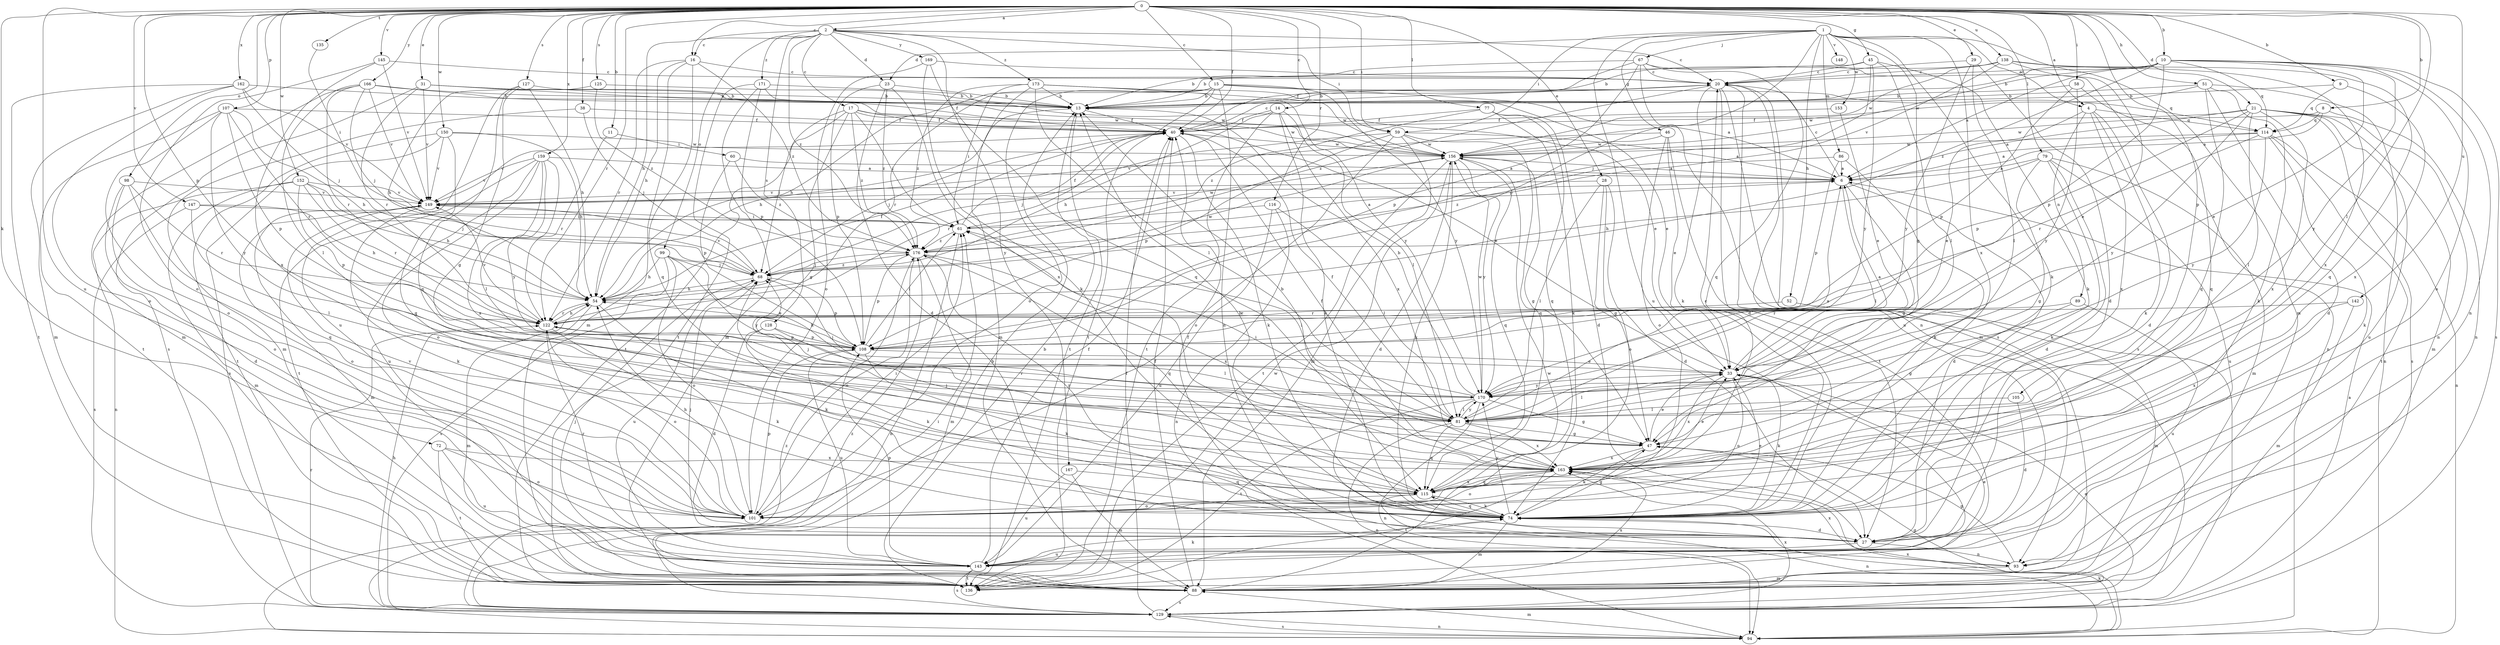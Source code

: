 strict digraph  {
0;
1;
2;
4;
6;
8;
9;
10;
11;
13;
14;
15;
16;
17;
20;
21;
23;
27;
28;
29;
31;
33;
38;
40;
45;
46;
47;
51;
52;
54;
58;
59;
60;
61;
67;
68;
72;
74;
77;
79;
81;
86;
88;
89;
93;
94;
98;
99;
101;
105;
107;
108;
114;
115;
116;
122;
125;
127;
128;
129;
135;
136;
138;
142;
143;
145;
147;
148;
149;
150;
152;
153;
156;
159;
162;
163;
166;
167;
169;
170;
171;
173;
176;
0 -> 2  [label=a];
0 -> 4  [label=a];
0 -> 8  [label=b];
0 -> 9  [label=b];
0 -> 10  [label=b];
0 -> 11  [label=b];
0 -> 14  [label=c];
0 -> 15  [label=c];
0 -> 16  [label=c];
0 -> 21  [label=d];
0 -> 28  [label=e];
0 -> 29  [label=e];
0 -> 31  [label=e];
0 -> 38  [label=f];
0 -> 40  [label=f];
0 -> 45  [label=g];
0 -> 51  [label=h];
0 -> 58  [label=i];
0 -> 59  [label=i];
0 -> 72  [label=k];
0 -> 77  [label=l];
0 -> 79  [label=l];
0 -> 81  [label=l];
0 -> 98  [label=o];
0 -> 105  [label=p];
0 -> 107  [label=p];
0 -> 108  [label=p];
0 -> 116  [label=r];
0 -> 122  [label=r];
0 -> 125  [label=s];
0 -> 127  [label=s];
0 -> 135  [label=t];
0 -> 138  [label=u];
0 -> 142  [label=u];
0 -> 143  [label=u];
0 -> 145  [label=v];
0 -> 147  [label=v];
0 -> 150  [label=w];
0 -> 152  [label=w];
0 -> 159  [label=x];
0 -> 162  [label=x];
0 -> 166  [label=y];
1 -> 4  [label=a];
1 -> 23  [label=d];
1 -> 46  [label=g];
1 -> 47  [label=g];
1 -> 52  [label=h];
1 -> 59  [label=i];
1 -> 67  [label=j];
1 -> 74  [label=k];
1 -> 86  [label=m];
1 -> 88  [label=m];
1 -> 108  [label=p];
1 -> 143  [label=u];
1 -> 148  [label=v];
1 -> 153  [label=w];
1 -> 163  [label=x];
2 -> 16  [label=c];
2 -> 17  [label=c];
2 -> 20  [label=c];
2 -> 23  [label=d];
2 -> 54  [label=h];
2 -> 59  [label=i];
2 -> 99  [label=o];
2 -> 128  [label=s];
2 -> 167  [label=y];
2 -> 169  [label=y];
2 -> 171  [label=z];
2 -> 173  [label=z];
2 -> 176  [label=z];
4 -> 27  [label=d];
4 -> 33  [label=e];
4 -> 74  [label=k];
4 -> 89  [label=n];
4 -> 114  [label=q];
4 -> 163  [label=x];
6 -> 20  [label=c];
6 -> 27  [label=d];
6 -> 47  [label=g];
6 -> 81  [label=l];
6 -> 149  [label=v];
8 -> 6  [label=a];
8 -> 93  [label=n];
8 -> 114  [label=q];
8 -> 156  [label=w];
9 -> 13  [label=b];
9 -> 114  [label=q];
9 -> 163  [label=x];
10 -> 6  [label=a];
10 -> 13  [label=b];
10 -> 20  [label=c];
10 -> 33  [label=e];
10 -> 93  [label=n];
10 -> 101  [label=o];
10 -> 108  [label=p];
10 -> 114  [label=q];
10 -> 129  [label=s];
10 -> 156  [label=w];
10 -> 170  [label=y];
10 -> 176  [label=z];
11 -> 60  [label=i];
11 -> 122  [label=r];
13 -> 40  [label=f];
13 -> 54  [label=h];
13 -> 136  [label=t];
14 -> 40  [label=f];
14 -> 54  [label=h];
14 -> 74  [label=k];
14 -> 81  [label=l];
14 -> 136  [label=t];
14 -> 163  [label=x];
15 -> 6  [label=a];
15 -> 13  [label=b];
15 -> 54  [label=h];
15 -> 93  [label=n];
15 -> 101  [label=o];
15 -> 114  [label=q];
15 -> 122  [label=r];
15 -> 136  [label=t];
15 -> 170  [label=y];
16 -> 20  [label=c];
16 -> 54  [label=h];
16 -> 88  [label=m];
16 -> 115  [label=q];
16 -> 122  [label=r];
16 -> 176  [label=z];
17 -> 33  [label=e];
17 -> 40  [label=f];
17 -> 47  [label=g];
17 -> 61  [label=i];
17 -> 68  [label=j];
17 -> 136  [label=t];
17 -> 156  [label=w];
17 -> 176  [label=z];
20 -> 13  [label=b];
20 -> 27  [label=d];
20 -> 74  [label=k];
20 -> 88  [label=m];
20 -> 93  [label=n];
20 -> 129  [label=s];
20 -> 143  [label=u];
20 -> 176  [label=z];
21 -> 6  [label=a];
21 -> 40  [label=f];
21 -> 81  [label=l];
21 -> 88  [label=m];
21 -> 93  [label=n];
21 -> 108  [label=p];
21 -> 129  [label=s];
21 -> 143  [label=u];
21 -> 163  [label=x];
21 -> 170  [label=y];
23 -> 13  [label=b];
23 -> 27  [label=d];
23 -> 108  [label=p];
23 -> 163  [label=x];
23 -> 176  [label=z];
27 -> 40  [label=f];
27 -> 68  [label=j];
27 -> 93  [label=n];
27 -> 122  [label=r];
27 -> 143  [label=u];
28 -> 27  [label=d];
28 -> 47  [label=g];
28 -> 81  [label=l];
28 -> 101  [label=o];
28 -> 149  [label=v];
29 -> 20  [label=c];
29 -> 27  [label=d];
29 -> 81  [label=l];
29 -> 170  [label=y];
31 -> 13  [label=b];
31 -> 40  [label=f];
31 -> 122  [label=r];
31 -> 129  [label=s];
31 -> 149  [label=v];
31 -> 156  [label=w];
33 -> 6  [label=a];
33 -> 74  [label=k];
33 -> 81  [label=l];
33 -> 101  [label=o];
33 -> 163  [label=x];
33 -> 170  [label=y];
38 -> 40  [label=f];
38 -> 68  [label=j];
38 -> 88  [label=m];
40 -> 20  [label=c];
40 -> 68  [label=j];
40 -> 74  [label=k];
40 -> 122  [label=r];
40 -> 149  [label=v];
40 -> 156  [label=w];
45 -> 13  [label=b];
45 -> 20  [label=c];
45 -> 68  [label=j];
45 -> 74  [label=k];
45 -> 81  [label=l];
45 -> 170  [label=y];
46 -> 33  [label=e];
46 -> 101  [label=o];
46 -> 136  [label=t];
46 -> 149  [label=v];
46 -> 156  [label=w];
47 -> 33  [label=e];
47 -> 61  [label=i];
47 -> 74  [label=k];
47 -> 163  [label=x];
51 -> 13  [label=b];
51 -> 27  [label=d];
51 -> 74  [label=k];
51 -> 94  [label=n];
51 -> 115  [label=q];
51 -> 156  [label=w];
52 -> 88  [label=m];
52 -> 122  [label=r];
54 -> 40  [label=f];
54 -> 74  [label=k];
54 -> 88  [label=m];
54 -> 122  [label=r];
58 -> 13  [label=b];
58 -> 108  [label=p];
58 -> 115  [label=q];
58 -> 170  [label=y];
59 -> 6  [label=a];
59 -> 68  [label=j];
59 -> 88  [label=m];
59 -> 101  [label=o];
59 -> 108  [label=p];
59 -> 115  [label=q];
59 -> 156  [label=w];
60 -> 6  [label=a];
60 -> 108  [label=p];
60 -> 176  [label=z];
61 -> 6  [label=a];
61 -> 40  [label=f];
61 -> 94  [label=n];
61 -> 156  [label=w];
61 -> 176  [label=z];
67 -> 13  [label=b];
67 -> 20  [label=c];
67 -> 40  [label=f];
67 -> 94  [label=n];
67 -> 108  [label=p];
67 -> 115  [label=q];
67 -> 129  [label=s];
68 -> 54  [label=h];
68 -> 108  [label=p];
68 -> 143  [label=u];
68 -> 149  [label=v];
68 -> 156  [label=w];
68 -> 176  [label=z];
72 -> 101  [label=o];
72 -> 136  [label=t];
72 -> 143  [label=u];
72 -> 163  [label=x];
74 -> 13  [label=b];
74 -> 20  [label=c];
74 -> 27  [label=d];
74 -> 33  [label=e];
74 -> 47  [label=g];
74 -> 88  [label=m];
74 -> 115  [label=q];
74 -> 170  [label=y];
74 -> 176  [label=z];
77 -> 27  [label=d];
77 -> 40  [label=f];
77 -> 74  [label=k];
77 -> 115  [label=q];
77 -> 176  [label=z];
79 -> 6  [label=a];
79 -> 27  [label=d];
79 -> 47  [label=g];
79 -> 54  [label=h];
79 -> 74  [label=k];
79 -> 88  [label=m];
79 -> 143  [label=u];
81 -> 6  [label=a];
81 -> 40  [label=f];
81 -> 47  [label=g];
81 -> 61  [label=i];
81 -> 68  [label=j];
81 -> 94  [label=n];
81 -> 115  [label=q];
81 -> 122  [label=r];
81 -> 163  [label=x];
81 -> 170  [label=y];
86 -> 6  [label=a];
86 -> 74  [label=k];
86 -> 108  [label=p];
86 -> 176  [label=z];
88 -> 33  [label=e];
88 -> 40  [label=f];
88 -> 129  [label=s];
88 -> 156  [label=w];
88 -> 163  [label=x];
89 -> 47  [label=g];
89 -> 122  [label=r];
89 -> 143  [label=u];
93 -> 47  [label=g];
93 -> 88  [label=m];
93 -> 163  [label=x];
94 -> 74  [label=k];
94 -> 88  [label=m];
94 -> 129  [label=s];
94 -> 163  [label=x];
94 -> 176  [label=z];
98 -> 27  [label=d];
98 -> 101  [label=o];
98 -> 115  [label=q];
98 -> 122  [label=r];
98 -> 149  [label=v];
99 -> 33  [label=e];
99 -> 54  [label=h];
99 -> 68  [label=j];
99 -> 101  [label=o];
99 -> 129  [label=s];
99 -> 170  [label=y];
101 -> 54  [label=h];
101 -> 61  [label=i];
101 -> 108  [label=p];
101 -> 149  [label=v];
105 -> 27  [label=d];
105 -> 81  [label=l];
107 -> 40  [label=f];
107 -> 54  [label=h];
107 -> 101  [label=o];
107 -> 108  [label=p];
107 -> 122  [label=r];
107 -> 136  [label=t];
107 -> 170  [label=y];
108 -> 33  [label=e];
108 -> 54  [label=h];
108 -> 61  [label=i];
108 -> 74  [label=k];
108 -> 143  [label=u];
114 -> 6  [label=a];
114 -> 74  [label=k];
114 -> 94  [label=n];
114 -> 122  [label=r];
114 -> 136  [label=t];
114 -> 156  [label=w];
114 -> 170  [label=y];
115 -> 68  [label=j];
115 -> 74  [label=k];
115 -> 94  [label=n];
115 -> 101  [label=o];
115 -> 163  [label=x];
116 -> 61  [label=i];
116 -> 81  [label=l];
116 -> 94  [label=n];
116 -> 143  [label=u];
122 -> 54  [label=h];
122 -> 74  [label=k];
122 -> 101  [label=o];
122 -> 108  [label=p];
122 -> 149  [label=v];
125 -> 13  [label=b];
125 -> 54  [label=h];
125 -> 176  [label=z];
127 -> 13  [label=b];
127 -> 47  [label=g];
127 -> 54  [label=h];
127 -> 115  [label=q];
127 -> 143  [label=u];
128 -> 27  [label=d];
128 -> 74  [label=k];
128 -> 81  [label=l];
128 -> 108  [label=p];
129 -> 6  [label=a];
129 -> 13  [label=b];
129 -> 33  [label=e];
129 -> 40  [label=f];
129 -> 47  [label=g];
129 -> 54  [label=h];
129 -> 61  [label=i];
129 -> 94  [label=n];
129 -> 122  [label=r];
129 -> 163  [label=x];
129 -> 176  [label=z];
135 -> 61  [label=i];
136 -> 13  [label=b];
136 -> 156  [label=w];
138 -> 13  [label=b];
138 -> 20  [label=c];
138 -> 33  [label=e];
138 -> 115  [label=q];
138 -> 149  [label=v];
138 -> 156  [label=w];
138 -> 163  [label=x];
142 -> 88  [label=m];
142 -> 122  [label=r];
142 -> 163  [label=x];
143 -> 40  [label=f];
143 -> 68  [label=j];
143 -> 74  [label=k];
143 -> 108  [label=p];
143 -> 129  [label=s];
143 -> 136  [label=t];
145 -> 20  [label=c];
145 -> 101  [label=o];
145 -> 149  [label=v];
145 -> 163  [label=x];
147 -> 54  [label=h];
147 -> 61  [label=i];
147 -> 81  [label=l];
147 -> 129  [label=s];
149 -> 61  [label=i];
149 -> 74  [label=k];
149 -> 88  [label=m];
149 -> 101  [label=o];
150 -> 54  [label=h];
150 -> 115  [label=q];
150 -> 129  [label=s];
150 -> 136  [label=t];
150 -> 149  [label=v];
150 -> 156  [label=w];
152 -> 54  [label=h];
152 -> 68  [label=j];
152 -> 88  [label=m];
152 -> 94  [label=n];
152 -> 108  [label=p];
152 -> 122  [label=r];
152 -> 149  [label=v];
153 -> 33  [label=e];
153 -> 40  [label=f];
156 -> 6  [label=a];
156 -> 27  [label=d];
156 -> 47  [label=g];
156 -> 74  [label=k];
156 -> 115  [label=q];
156 -> 136  [label=t];
156 -> 170  [label=y];
159 -> 6  [label=a];
159 -> 81  [label=l];
159 -> 101  [label=o];
159 -> 136  [label=t];
159 -> 143  [label=u];
159 -> 149  [label=v];
159 -> 163  [label=x];
159 -> 170  [label=y];
162 -> 13  [label=b];
162 -> 68  [label=j];
162 -> 88  [label=m];
162 -> 101  [label=o];
162 -> 136  [label=t];
162 -> 149  [label=v];
163 -> 13  [label=b];
163 -> 33  [label=e];
163 -> 40  [label=f];
163 -> 101  [label=o];
163 -> 115  [label=q];
163 -> 136  [label=t];
166 -> 13  [label=b];
166 -> 68  [label=j];
166 -> 81  [label=l];
166 -> 88  [label=m];
166 -> 122  [label=r];
166 -> 149  [label=v];
166 -> 156  [label=w];
167 -> 88  [label=m];
167 -> 115  [label=q];
167 -> 143  [label=u];
169 -> 20  [label=c];
169 -> 74  [label=k];
169 -> 101  [label=o];
169 -> 115  [label=q];
170 -> 13  [label=b];
170 -> 47  [label=g];
170 -> 68  [label=j];
170 -> 81  [label=l];
170 -> 94  [label=n];
170 -> 136  [label=t];
170 -> 156  [label=w];
171 -> 13  [label=b];
171 -> 33  [label=e];
171 -> 88  [label=m];
171 -> 108  [label=p];
171 -> 136  [label=t];
173 -> 13  [label=b];
173 -> 33  [label=e];
173 -> 61  [label=i];
173 -> 81  [label=l];
173 -> 88  [label=m];
173 -> 156  [label=w];
173 -> 170  [label=y];
173 -> 176  [label=z];
176 -> 68  [label=j];
176 -> 88  [label=m];
176 -> 101  [label=o];
176 -> 108  [label=p];
176 -> 115  [label=q];
176 -> 163  [label=x];
}
